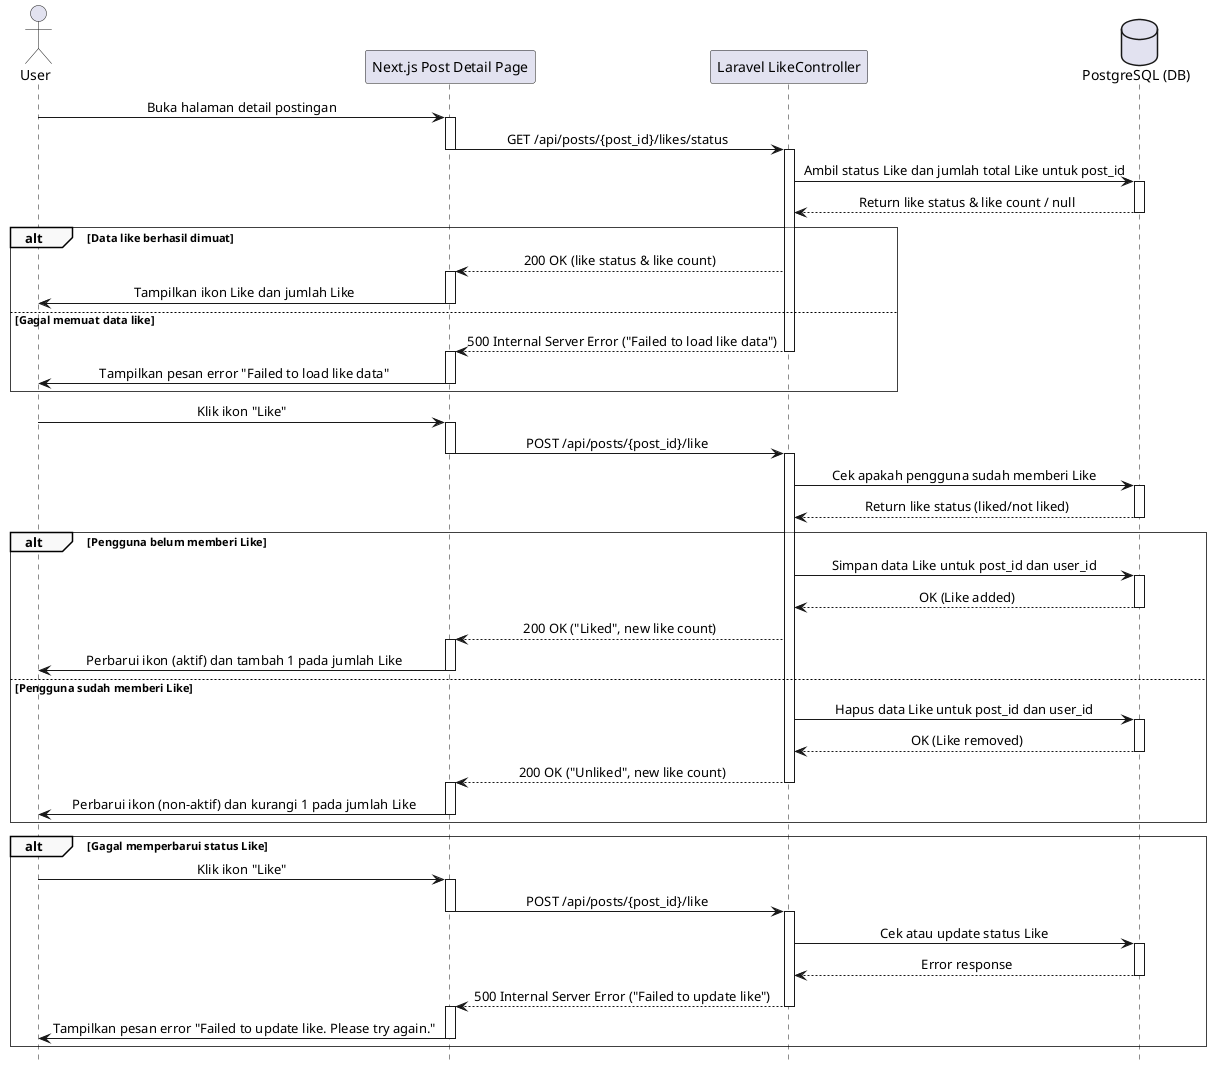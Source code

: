 @startuml
' === Styling ===
skinparam sequence {
    LifelineFooterStrategy none
    MessageAlign center
    ArrowThickness 1
    ParticipantPadding 20
    GroupBorderThickness 0.5
    GroupBackgroundColor #F9F9F9
}
hide footbox

' === Participants ===
actor User as Pengguna
participant "Next.js Post Detail Page" as FE
participant "Laravel LikeController" as BE
database "PostgreSQL (DB)" as DB


' === Flow 1: Membuka Halaman Detail Post ===
Pengguna -> FE: Buka halaman detail postingan
activate FE
FE -> BE: GET /api/posts/{post_id}/likes/status
deactivate FE
activate BE
BE -> DB: Ambil status Like dan jumlah total Like untuk post_id
activate DB
DB --> BE: Return like status & like count / null
deactivate DB

alt Data like berhasil dimuat
    BE --> FE: 200 OK (like status & like count)
    activate FE
    FE -> Pengguna: Tampilkan ikon Like dan jumlah Like
    deactivate FE
else Gagal memuat data like
    BE --> FE: 500 Internal Server Error ("Failed to load like data")
    deactivate BE
    activate FE
    FE -> Pengguna: Tampilkan pesan error "Failed to load like data"
    deactivate FE
end


' === Flow 2: Mengklik Ikon Like ===
Pengguna -> FE: Klik ikon "Like"
activate FE
FE -> BE: POST /api/posts/{post_id}/like
deactivate FE
activate BE
BE -> DB: Cek apakah pengguna sudah memberi Like
activate DB
DB --> BE: Return like status (liked/not liked)
deactivate DB

alt Pengguna belum memberi Like
    BE -> DB: Simpan data Like untuk post_id dan user_id
    activate DB
    DB --> BE: OK (Like added)
    deactivate DB
    BE --> FE: 200 OK ("Liked", new like count)
    activate FE
    FE -> Pengguna: Perbarui ikon (aktif) dan tambah 1 pada jumlah Like
    deactivate FE

else Pengguna sudah memberi Like
    BE -> DB: Hapus data Like untuk post_id dan user_id
    activate DB
    DB --> BE: OK (Like removed)
    deactivate DB
    BE --> FE: 200 OK ("Unliked", new like count)
    deactivate BE
    activate FE
    FE -> Pengguna: Perbarui ikon (non-aktif) dan kurangi 1 pada jumlah Like
    deactivate FE
end


' === Alternate Flow: Gagal Memperbarui Status Like ===
alt Gagal memperbarui status Like
    Pengguna -> FE: Klik ikon "Like"
    activate FE
    FE -> BE: POST /api/posts/{post_id}/like
    deactivate FE
    activate BE
    BE -> DB: Cek atau update status Like
    activate DB
    DB --> BE: Error response
    deactivate DB
    BE --> FE: 500 Internal Server Error ("Failed to update like")
    deactivate BE
    activate FE
    FE -> Pengguna: Tampilkan pesan error "Failed to update like. Please try again."
    deactivate FE
end

@enduml